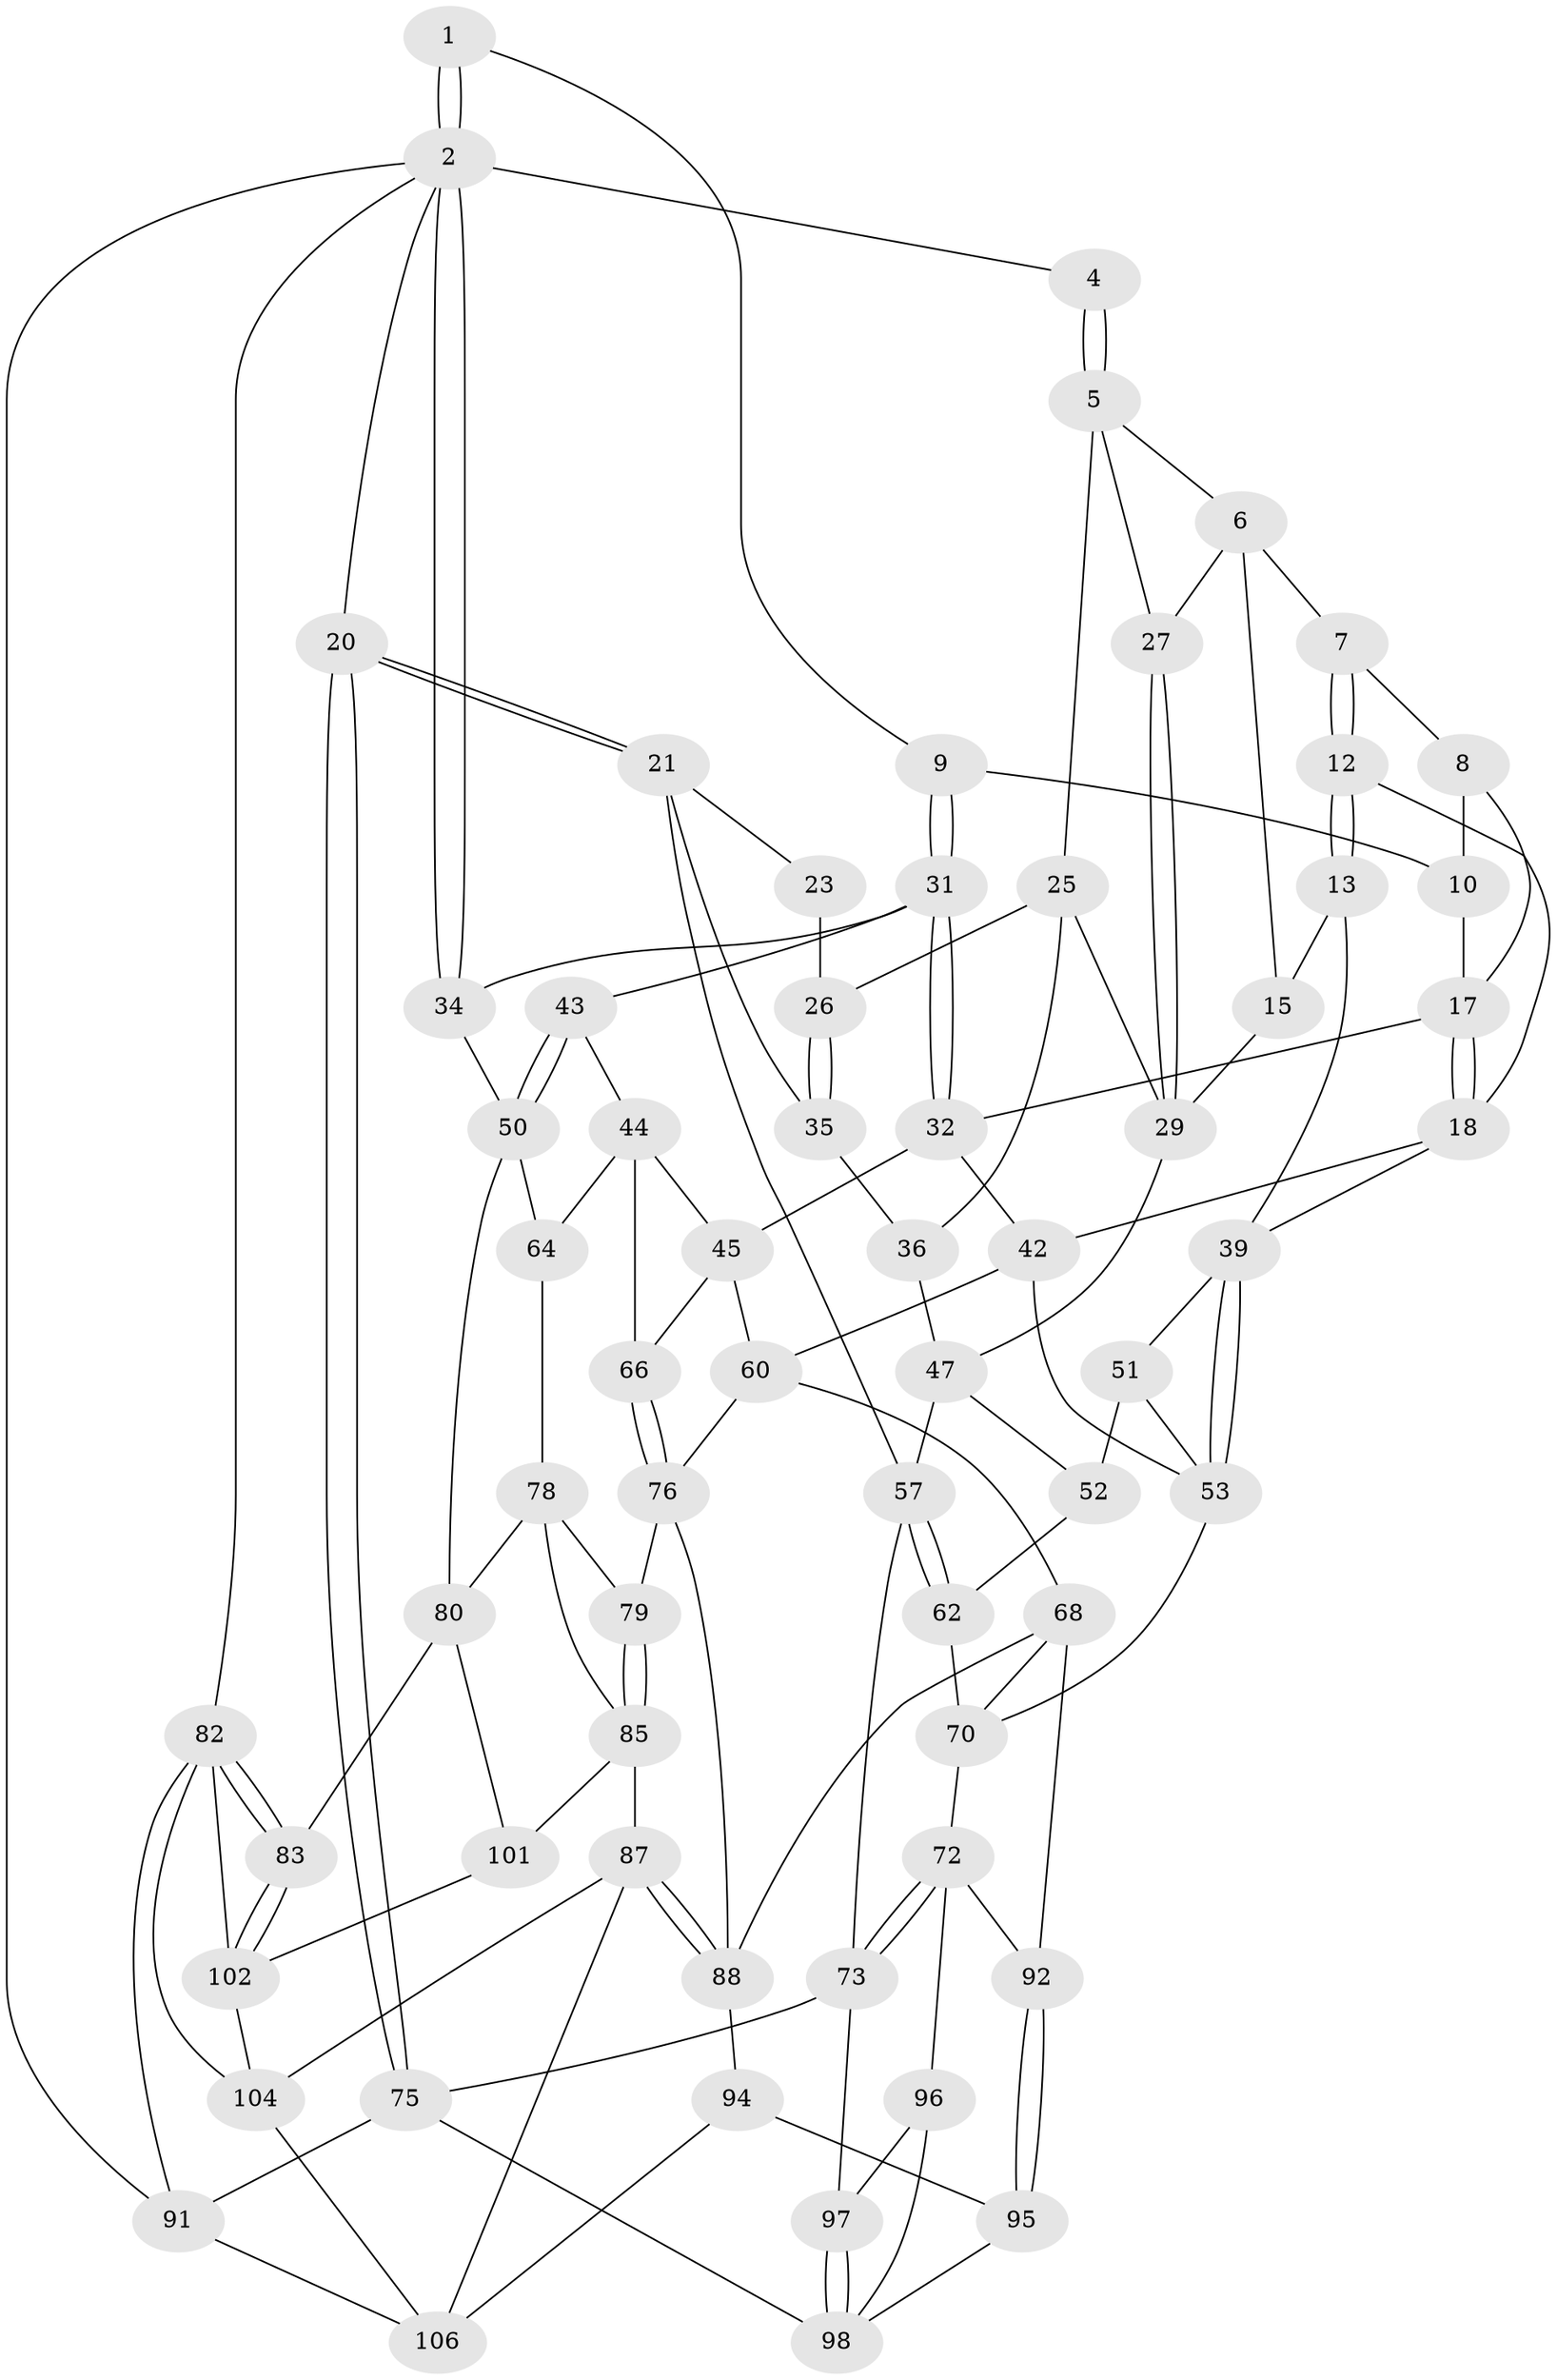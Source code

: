 // original degree distribution, {3: 0.02727272727272727, 6: 0.24545454545454545, 5: 0.4818181818181818, 4: 0.24545454545454545}
// Generated by graph-tools (version 1.1) at 2025/42/03/06/25 10:42:27]
// undirected, 66 vertices, 140 edges
graph export_dot {
graph [start="1"]
  node [color=gray90,style=filled];
  1 [pos="+0.8201523731054005+0"];
  2 [pos="+1+0",super="+3"];
  4 [pos="+0.20803759048745402+0"];
  5 [pos="+0.22504493264432726+0",super="+24"];
  6 [pos="+0.3703914421557503+0",super="+16"];
  7 [pos="+0.3938100133949917+0"];
  8 [pos="+0.5170427341608976+0",super="+11"];
  9 [pos="+0.8322934776998091+0.08915762863691616"];
  10 [pos="+0.7537473643101854+0.10232154136496797"];
  12 [pos="+0.4302897271862718+0.0358659126965564",super="+19"];
  13 [pos="+0.41785349117359594+0.17082629683835998",super="+14"];
  15 [pos="+0.3646722513593931+0.20900257597475247"];
  17 [pos="+0.582919211605137+0.1327620571858899",super="+28"];
  18 [pos="+0.5548478049100929+0.17415247777510443",super="+38"];
  20 [pos="+0+0.2632832326055659"];
  21 [pos="+0+0.258114290420662",super="+22"];
  23 [pos="+0.17146469159482575+0"];
  25 [pos="+0.17774606691339614+0.16170424026267968",super="+30"];
  26 [pos="+0.1266323301506664+0.14643609883476325"];
  27 [pos="+0.27923784523159434+0.16692661318113775"];
  29 [pos="+0.22767106255059189+0.22070295119058317",super="+46"];
  31 [pos="+0.8755991572365514+0.1233507503455649",super="+33"];
  32 [pos="+0.7096796257341592+0.26550412115514305",super="+41"];
  34 [pos="+1+0"];
  35 [pos="+0.024345939102433285+0.22730412190132465",super="+37"];
  36 [pos="+0.19933127549440607+0.21494092774154258",super="+49"];
  39 [pos="+0.5040184651016104+0.2699740462010356",super="+40"];
  42 [pos="+0.6217135121387065+0.2765764574140989",super="+56"];
  43 [pos="+0.8890542763855722+0.20519727371535873"];
  44 [pos="+0.8708426600077266+0.29376611600796776",super="+65"];
  45 [pos="+0.740591396142599+0.31418777532414927",super="+59"];
  47 [pos="+0.24236249106031296+0.3197748257195146",super="+48"];
  50 [pos="+1+0.28742869555797673",super="+63"];
  51 [pos="+0.3783349376375896+0.27109403052046",super="+55"];
  52 [pos="+0.29545130082536053+0.3316591138371747",super="+61"];
  53 [pos="+0.4929179804490017+0.39038600351875685",super="+54"];
  57 [pos="+0.18172412601858484+0.3611751831456183",super="+58"];
  60 [pos="+0.6837710584673939+0.4663812070570595",super="+67"];
  62 [pos="+0.2607373479154329+0.4615791380026444"];
  64 [pos="+0.9744485592258086+0.3928889571744916"];
  66 [pos="+0.8696131832260919+0.45179882094434276"];
  68 [pos="+0.560879553800154+0.5302712162423135",super="+69"];
  70 [pos="+0.4514118230533327+0.4468892437906971",super="+71"];
  72 [pos="+0.23753224228607644+0.5523920399065152",super="+93"];
  73 [pos="+0.0932471146592841+0.5285063256214361",super="+74"];
  75 [pos="+0+0.4543015082291685",super="+90"];
  76 [pos="+0.8404916023321565+0.5318516059906",super="+77"];
  78 [pos="+0.9392722162558004+0.5281351913105368",super="+81"];
  79 [pos="+0.8597124768712134+0.5574153027412634"];
  80 [pos="+1+0.598742606795997",super="+84"];
  82 [pos="+1+1",super="+109"];
  83 [pos="+1+0.799435279134949"];
  85 [pos="+0.8869087370909005+0.6488253744149265",super="+86"];
  87 [pos="+0.731393043275339+0.7318607429252983",super="+105"];
  88 [pos="+0.7254046714417034+0.7264574678897691",super="+89"];
  91 [pos="+0+1"];
  92 [pos="+0.382009483782422+0.6254291219007556"];
  94 [pos="+0.48762861779610156+0.7548809044596335",super="+107"];
  95 [pos="+0.3924475259817375+0.6894709174688144",super="+100"];
  96 [pos="+0.20597456777215326+0.6614639713880544"];
  97 [pos="+0.08084224687140311+0.6095532948233652"];
  98 [pos="+0.007927722600382457+0.904353159101608",super="+99"];
  101 [pos="+0.9157637721856786+0.7314301218927166"];
  102 [pos="+0.9252352041790092+0.8578839698266599",super="+103"];
  104 [pos="+0.7635524092280083+0.8787049845917553",super="+110"];
  106 [pos="+0.48875771541149365+0.9926734427709417",super="+108"];
  1 -- 2;
  1 -- 2;
  1 -- 9;
  2 -- 34;
  2 -- 34;
  2 -- 82;
  2 -- 91;
  2 -- 4;
  2 -- 20;
  4 -- 5;
  4 -- 5;
  5 -- 6;
  5 -- 25;
  5 -- 27;
  6 -- 7;
  6 -- 27;
  6 -- 15;
  7 -- 8;
  7 -- 12;
  7 -- 12;
  8 -- 17;
  8 -- 10;
  9 -- 10;
  9 -- 31;
  9 -- 31;
  10 -- 17;
  12 -- 13 [weight=2];
  12 -- 13;
  12 -- 18;
  13 -- 15;
  13 -- 39;
  15 -- 29;
  17 -- 18;
  17 -- 18;
  17 -- 32;
  18 -- 42;
  18 -- 39;
  20 -- 21;
  20 -- 21;
  20 -- 75;
  20 -- 75;
  21 -- 57;
  21 -- 35;
  21 -- 23;
  23 -- 26;
  25 -- 26;
  25 -- 36;
  25 -- 29;
  26 -- 35;
  26 -- 35;
  27 -- 29;
  27 -- 29;
  29 -- 47;
  31 -- 32;
  31 -- 32;
  31 -- 34;
  31 -- 43;
  32 -- 42;
  32 -- 45;
  34 -- 50;
  35 -- 36 [weight=2];
  36 -- 47;
  39 -- 53;
  39 -- 53;
  39 -- 51;
  42 -- 60;
  42 -- 53;
  43 -- 44;
  43 -- 50;
  43 -- 50;
  44 -- 45;
  44 -- 64;
  44 -- 66;
  45 -- 66;
  45 -- 60;
  47 -- 52;
  47 -- 57;
  50 -- 64;
  50 -- 80;
  51 -- 52 [weight=2];
  51 -- 53;
  52 -- 62;
  53 -- 70;
  57 -- 62;
  57 -- 62;
  57 -- 73;
  60 -- 68;
  60 -- 76;
  62 -- 70;
  64 -- 78;
  66 -- 76;
  66 -- 76;
  68 -- 70;
  68 -- 92;
  68 -- 88;
  70 -- 72;
  72 -- 73;
  72 -- 73;
  72 -- 92;
  72 -- 96;
  73 -- 75;
  73 -- 97;
  75 -- 91;
  75 -- 98;
  76 -- 79;
  76 -- 88;
  78 -- 79;
  78 -- 80;
  78 -- 85;
  79 -- 85;
  79 -- 85;
  80 -- 83;
  80 -- 101;
  82 -- 83;
  82 -- 83;
  82 -- 91;
  82 -- 104;
  82 -- 102;
  83 -- 102;
  83 -- 102;
  85 -- 101;
  85 -- 87;
  87 -- 88;
  87 -- 88;
  87 -- 104;
  87 -- 106;
  88 -- 94;
  91 -- 106;
  92 -- 95;
  92 -- 95;
  94 -- 95 [weight=2];
  94 -- 106;
  95 -- 98;
  96 -- 97;
  96 -- 98;
  97 -- 98;
  97 -- 98;
  101 -- 102;
  102 -- 104;
  104 -- 106;
}
